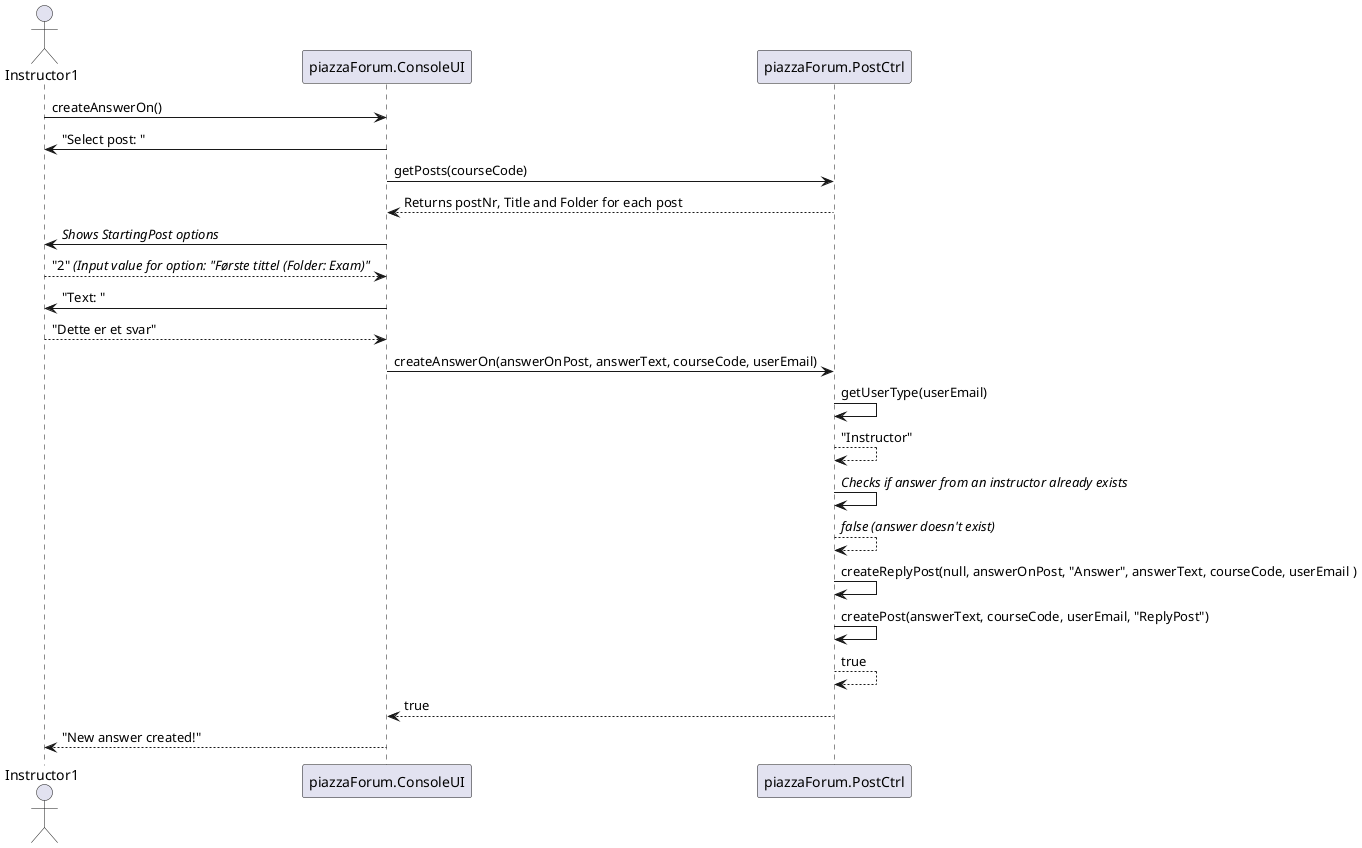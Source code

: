 @startuml
actor Instructor1
Instructor1 -> piazzaForum.ConsoleUI: createAnswerOn()
piazzaForum.ConsoleUI -> Instructor1: "Select post: "
piazzaForum.ConsoleUI -> piazzaForum.PostCtrl: getPosts(courseCode)
piazzaForum.PostCtrl --> piazzaForum.ConsoleUI: Returns postNr, Title and Folder for each post
piazzaForum.ConsoleUI -> Instructor1: //Shows StartingPost options//
Instructor1 --> piazzaForum.ConsoleUI: "2" //(Input value for option: "Første tittel (Folder: Exam)"//
piazzaForum.ConsoleUI -> Instructor1: "Text: "
Instructor1 --> piazzaForum.ConsoleUI: "Dette er et svar"
piazzaForum.ConsoleUI -> piazzaForum.PostCtrl: createAnswerOn(answerOnPost, answerText, courseCode, userEmail)
piazzaForum.PostCtrl -> piazzaForum.PostCtrl: getUserType(userEmail)
piazzaForum.PostCtrl --> piazzaForum.PostCtrl: "Instructor"
piazzaForum.PostCtrl -> piazzaForum.PostCtrl: //Checks if answer from an instructor already exists//
piazzaForum.PostCtrl --> piazzaForum.PostCtrl: //false (answer doesn't exist)//
piazzaForum.PostCtrl -> piazzaForum.PostCtrl: createReplyPost(null, answerOnPost, "Answer", answerText, courseCode, userEmail )
piazzaForum.PostCtrl -> piazzaForum.PostCtrl: createPost(answerText, courseCode, userEmail, "ReplyPost")
piazzaForum.PostCtrl --> piazzaForum.PostCtrl: true
piazzaForum.PostCtrl --> piazzaForum.ConsoleUI: true
piazzaForum.ConsoleUI --> Instructor1: "New answer created!"
@enduml
